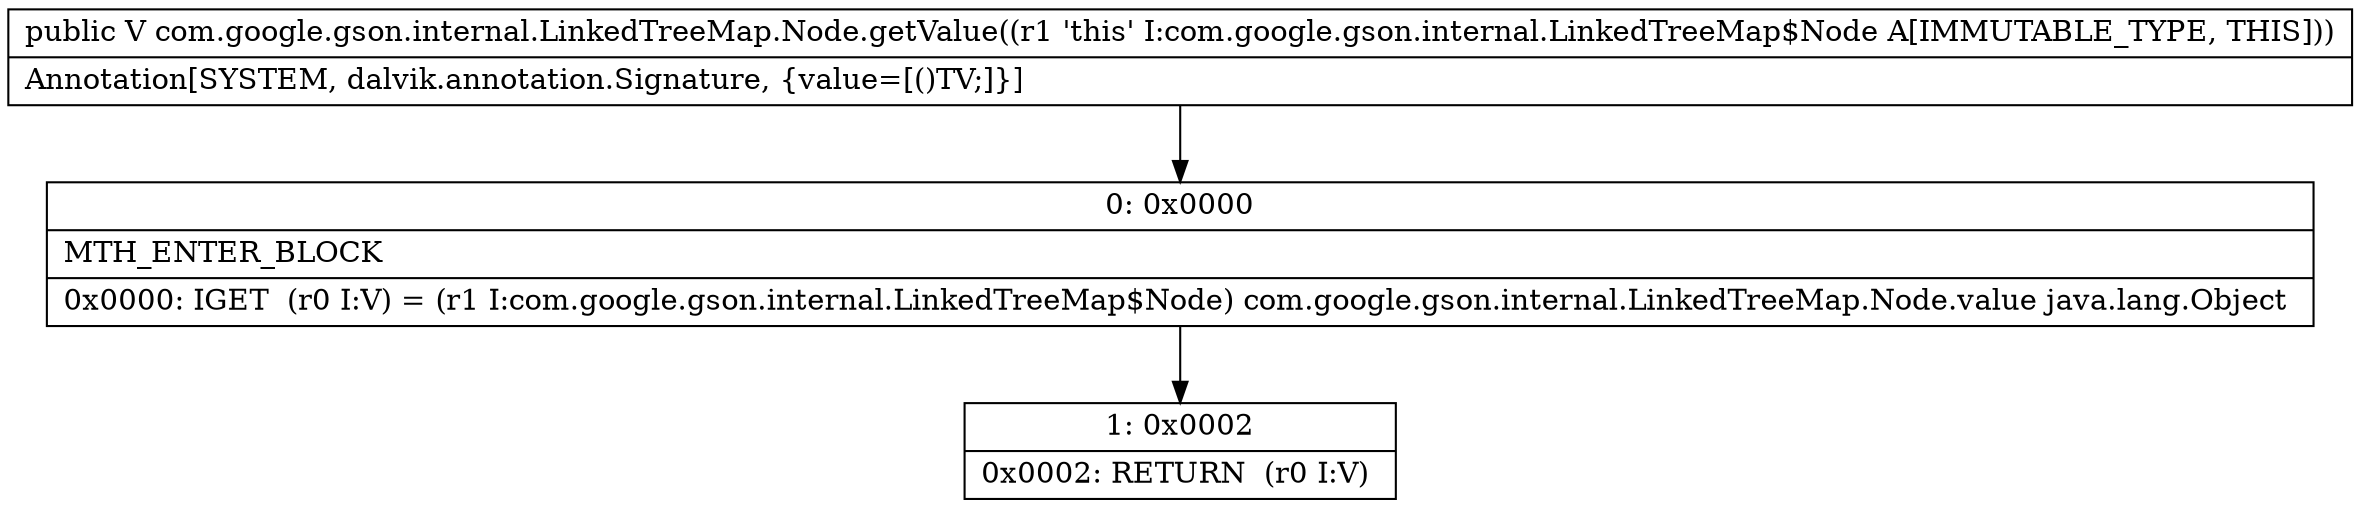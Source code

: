 digraph "CFG forcom.google.gson.internal.LinkedTreeMap.Node.getValue()Ljava\/lang\/Object;" {
Node_0 [shape=record,label="{0\:\ 0x0000|MTH_ENTER_BLOCK\l|0x0000: IGET  (r0 I:V) = (r1 I:com.google.gson.internal.LinkedTreeMap$Node) com.google.gson.internal.LinkedTreeMap.Node.value java.lang.Object \l}"];
Node_1 [shape=record,label="{1\:\ 0x0002|0x0002: RETURN  (r0 I:V) \l}"];
MethodNode[shape=record,label="{public V com.google.gson.internal.LinkedTreeMap.Node.getValue((r1 'this' I:com.google.gson.internal.LinkedTreeMap$Node A[IMMUTABLE_TYPE, THIS]))  | Annotation[SYSTEM, dalvik.annotation.Signature, \{value=[()TV;]\}]\l}"];
MethodNode -> Node_0;
Node_0 -> Node_1;
}

